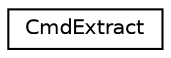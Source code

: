 digraph "Graphical Class Hierarchy"
{
 // LATEX_PDF_SIZE
  edge [fontname="Helvetica",fontsize="10",labelfontname="Helvetica",labelfontsize="10"];
  node [fontname="Helvetica",fontsize="10",shape=record];
  rankdir="LR";
  Node0 [label="CmdExtract",height=0.2,width=0.4,color="black", fillcolor="white", style="filled",URL="$classCmdExtract.html",tooltip=" "];
}
